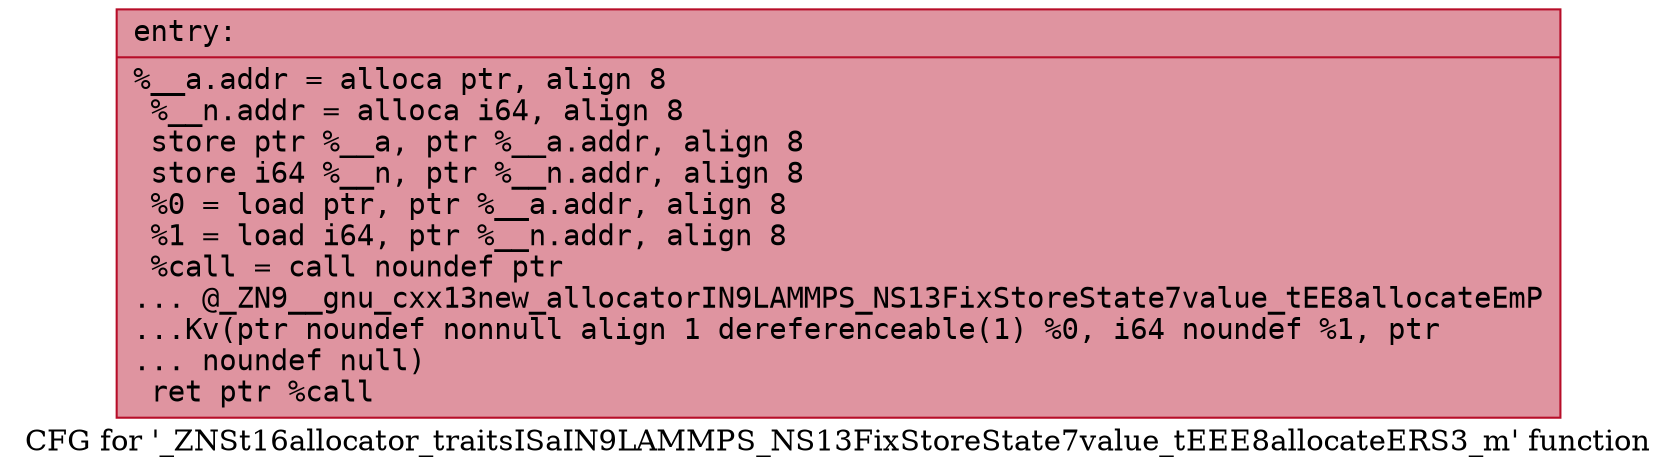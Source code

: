 digraph "CFG for '_ZNSt16allocator_traitsISaIN9LAMMPS_NS13FixStoreState7value_tEEE8allocateERS3_m' function" {
	label="CFG for '_ZNSt16allocator_traitsISaIN9LAMMPS_NS13FixStoreState7value_tEEE8allocateERS3_m' function";

	Node0x55b564accaa0 [shape=record,color="#b70d28ff", style=filled, fillcolor="#b70d2870" fontname="Courier",label="{entry:\l|  %__a.addr = alloca ptr, align 8\l  %__n.addr = alloca i64, align 8\l  store ptr %__a, ptr %__a.addr, align 8\l  store i64 %__n, ptr %__n.addr, align 8\l  %0 = load ptr, ptr %__a.addr, align 8\l  %1 = load i64, ptr %__n.addr, align 8\l  %call = call noundef ptr\l... @_ZN9__gnu_cxx13new_allocatorIN9LAMMPS_NS13FixStoreState7value_tEE8allocateEmP\l...Kv(ptr noundef nonnull align 1 dereferenceable(1) %0, i64 noundef %1, ptr\l... noundef null)\l  ret ptr %call\l}"];
}
